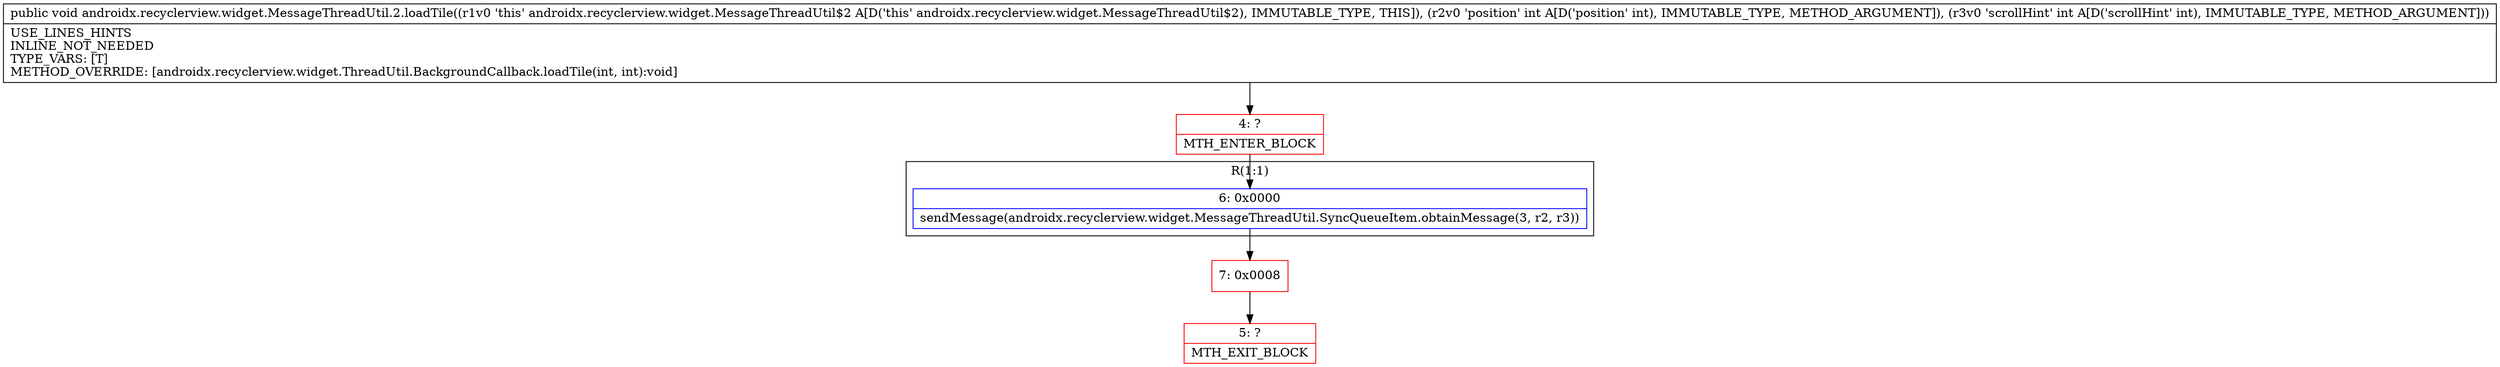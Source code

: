 digraph "CFG forandroidx.recyclerview.widget.MessageThreadUtil.2.loadTile(II)V" {
subgraph cluster_Region_1896164944 {
label = "R(1:1)";
node [shape=record,color=blue];
Node_6 [shape=record,label="{6\:\ 0x0000|sendMessage(androidx.recyclerview.widget.MessageThreadUtil.SyncQueueItem.obtainMessage(3, r2, r3))\l}"];
}
Node_4 [shape=record,color=red,label="{4\:\ ?|MTH_ENTER_BLOCK\l}"];
Node_7 [shape=record,color=red,label="{7\:\ 0x0008}"];
Node_5 [shape=record,color=red,label="{5\:\ ?|MTH_EXIT_BLOCK\l}"];
MethodNode[shape=record,label="{public void androidx.recyclerview.widget.MessageThreadUtil.2.loadTile((r1v0 'this' androidx.recyclerview.widget.MessageThreadUtil$2 A[D('this' androidx.recyclerview.widget.MessageThreadUtil$2), IMMUTABLE_TYPE, THIS]), (r2v0 'position' int A[D('position' int), IMMUTABLE_TYPE, METHOD_ARGUMENT]), (r3v0 'scrollHint' int A[D('scrollHint' int), IMMUTABLE_TYPE, METHOD_ARGUMENT]))  | USE_LINES_HINTS\lINLINE_NOT_NEEDED\lTYPE_VARS: [T]\lMETHOD_OVERRIDE: [androidx.recyclerview.widget.ThreadUtil.BackgroundCallback.loadTile(int, int):void]\l}"];
MethodNode -> Node_4;Node_6 -> Node_7;
Node_4 -> Node_6;
Node_7 -> Node_5;
}

